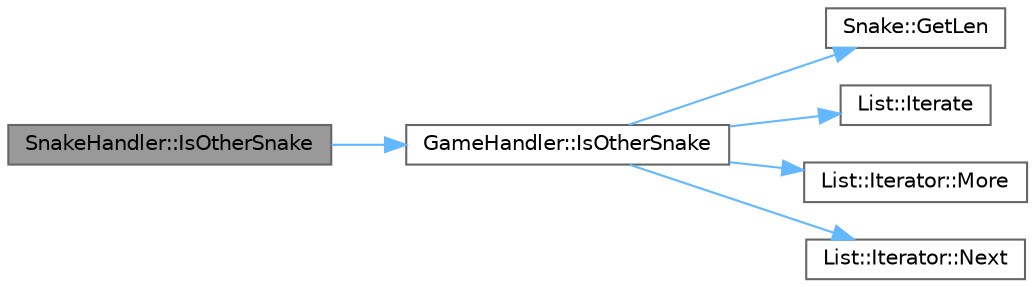 digraph "SnakeHandler::IsOtherSnake"
{
 // LATEX_PDF_SIZE
  bgcolor="transparent";
  edge [fontname=Helvetica,fontsize=10,labelfontname=Helvetica,labelfontsize=10];
  node [fontname=Helvetica,fontsize=10,shape=box,height=0.2,width=0.4];
  rankdir="LR";
  Node1 [id="Node000001",label="SnakeHandler::IsOtherSnake",height=0.2,width=0.4,color="gray40", fillcolor="grey60", style="filled", fontcolor="black",tooltip="Проверка на столкновение змеи с другой змеей."];
  Node1 -> Node2 [id="edge1_Node000001_Node000002",color="steelblue1",style="solid",tooltip=" "];
  Node2 [id="Node000002",label="GameHandler::IsOtherSnake",height=0.2,width=0.4,color="grey40", fillcolor="white", style="filled",URL="$class_game_handler.html#a5d28fc45725271772c8614335e65681b",tooltip="Проверка на столкновение змеи с другой змеей."];
  Node2 -> Node3 [id="edge2_Node000002_Node000003",color="steelblue1",style="solid",tooltip=" "];
  Node3 [id="Node000003",label="Snake::GetLen",height=0.2,width=0.4,color="grey40", fillcolor="white", style="filled",URL="$class_snake.html#aed78f659b60028e78def21e795d83900",tooltip="Получает длину змеи."];
  Node2 -> Node4 [id="edge3_Node000002_Node000004",color="steelblue1",style="solid",tooltip=" "];
  Node4 [id="Node000004",label="List::Iterate",height=0.2,width=0.4,color="grey40", fillcolor="white", style="filled",URL="$class_list.html#a4e8f5003c3dcd437493060bbdf45e5cb",tooltip=" "];
  Node2 -> Node5 [id="edge4_Node000002_Node000005",color="steelblue1",style="solid",tooltip=" "];
  Node5 [id="Node000005",label="List::Iterator::More",height=0.2,width=0.4,color="grey40", fillcolor="white", style="filled",URL="$class_list_1_1_iterator.html#aa7af73eba7c335367985be60e8330ea9",tooltip=" "];
  Node2 -> Node6 [id="edge5_Node000002_Node000006",color="steelblue1",style="solid",tooltip=" "];
  Node6 [id="Node000006",label="List::Iterator::Next",height=0.2,width=0.4,color="grey40", fillcolor="white", style="filled",URL="$class_list_1_1_iterator.html#ab040a1612b93cc10b8ce3163b37b7ebf",tooltip=" "];
}
